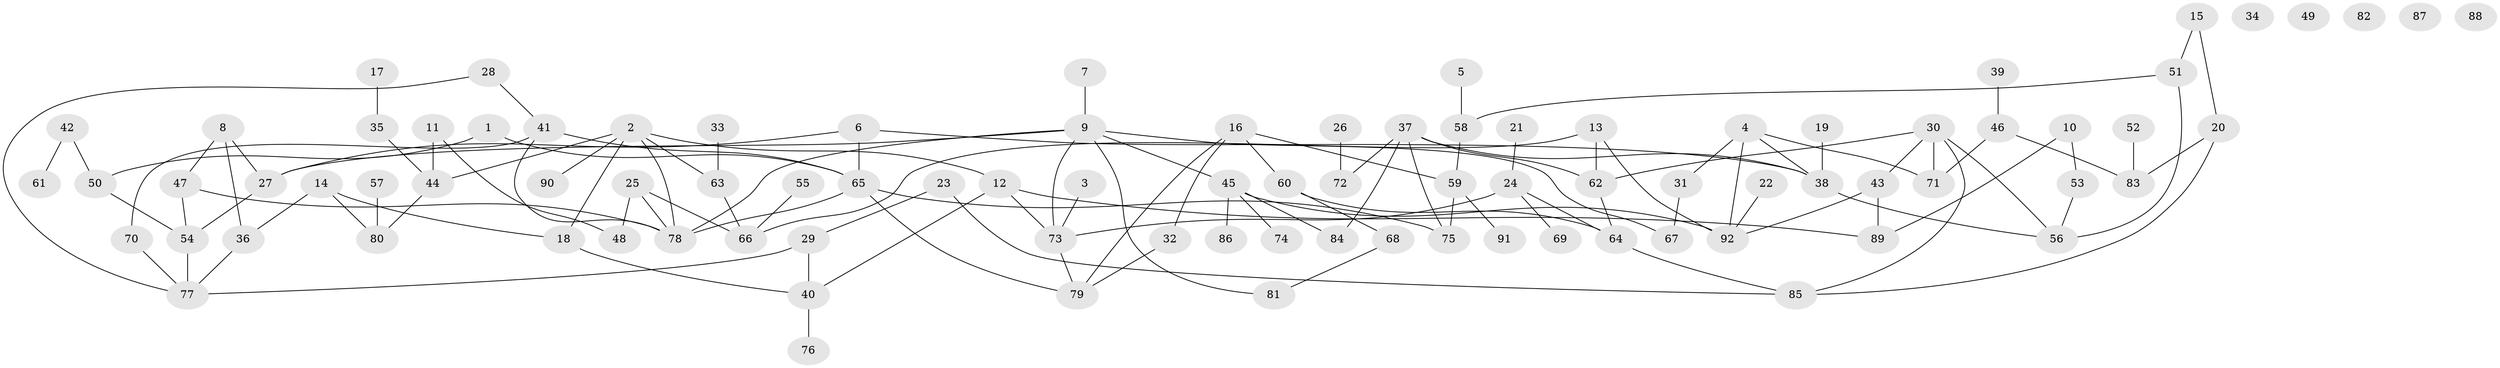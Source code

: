 // Generated by graph-tools (version 1.1) at 2025/12/03/09/25 04:12:53]
// undirected, 92 vertices, 123 edges
graph export_dot {
graph [start="1"]
  node [color=gray90,style=filled];
  1;
  2;
  3;
  4;
  5;
  6;
  7;
  8;
  9;
  10;
  11;
  12;
  13;
  14;
  15;
  16;
  17;
  18;
  19;
  20;
  21;
  22;
  23;
  24;
  25;
  26;
  27;
  28;
  29;
  30;
  31;
  32;
  33;
  34;
  35;
  36;
  37;
  38;
  39;
  40;
  41;
  42;
  43;
  44;
  45;
  46;
  47;
  48;
  49;
  50;
  51;
  52;
  53;
  54;
  55;
  56;
  57;
  58;
  59;
  60;
  61;
  62;
  63;
  64;
  65;
  66;
  67;
  68;
  69;
  70;
  71;
  72;
  73;
  74;
  75;
  76;
  77;
  78;
  79;
  80;
  81;
  82;
  83;
  84;
  85;
  86;
  87;
  88;
  89;
  90;
  91;
  92;
  1 -- 50;
  1 -- 65;
  2 -- 12;
  2 -- 18;
  2 -- 44;
  2 -- 63;
  2 -- 78;
  2 -- 90;
  3 -- 73;
  4 -- 31;
  4 -- 38;
  4 -- 71;
  4 -- 92;
  5 -- 58;
  6 -- 27;
  6 -- 38;
  6 -- 65;
  7 -- 9;
  8 -- 27;
  8 -- 36;
  8 -- 47;
  9 -- 27;
  9 -- 45;
  9 -- 67;
  9 -- 73;
  9 -- 78;
  9 -- 81;
  10 -- 53;
  10 -- 89;
  11 -- 44;
  11 -- 48;
  12 -- 40;
  12 -- 73;
  12 -- 89;
  13 -- 62;
  13 -- 66;
  13 -- 92;
  14 -- 18;
  14 -- 36;
  14 -- 80;
  15 -- 20;
  15 -- 51;
  16 -- 32;
  16 -- 59;
  16 -- 60;
  16 -- 79;
  17 -- 35;
  18 -- 40;
  19 -- 38;
  20 -- 83;
  20 -- 85;
  21 -- 24;
  22 -- 92;
  23 -- 29;
  23 -- 85;
  24 -- 64;
  24 -- 69;
  24 -- 73;
  25 -- 48;
  25 -- 66;
  25 -- 78;
  26 -- 72;
  27 -- 54;
  28 -- 41;
  28 -- 77;
  29 -- 40;
  29 -- 77;
  30 -- 43;
  30 -- 56;
  30 -- 62;
  30 -- 71;
  30 -- 85;
  31 -- 67;
  32 -- 79;
  33 -- 63;
  35 -- 44;
  36 -- 77;
  37 -- 38;
  37 -- 62;
  37 -- 72;
  37 -- 75;
  37 -- 84;
  38 -- 56;
  39 -- 46;
  40 -- 76;
  41 -- 65;
  41 -- 70;
  41 -- 78;
  42 -- 50;
  42 -- 61;
  43 -- 89;
  43 -- 92;
  44 -- 80;
  45 -- 74;
  45 -- 84;
  45 -- 86;
  45 -- 92;
  46 -- 71;
  46 -- 83;
  47 -- 54;
  47 -- 78;
  50 -- 54;
  51 -- 56;
  51 -- 58;
  52 -- 83;
  53 -- 56;
  54 -- 77;
  55 -- 66;
  57 -- 80;
  58 -- 59;
  59 -- 75;
  59 -- 91;
  60 -- 64;
  60 -- 68;
  62 -- 64;
  63 -- 66;
  64 -- 85;
  65 -- 75;
  65 -- 78;
  65 -- 79;
  68 -- 81;
  70 -- 77;
  73 -- 79;
}
